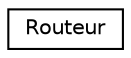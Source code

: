 digraph "Graphical Class Hierarchy"
{
 // LATEX_PDF_SIZE
  edge [fontname="Helvetica",fontsize="10",labelfontname="Helvetica",labelfontsize="10"];
  node [fontname="Helvetica",fontsize="10",shape=record];
  rankdir="LR";
  Node0 [label="Routeur",height=0.2,width=0.4,color="black", fillcolor="white", style="filled",URL="$class_routeur.html",tooltip=" "];
}
